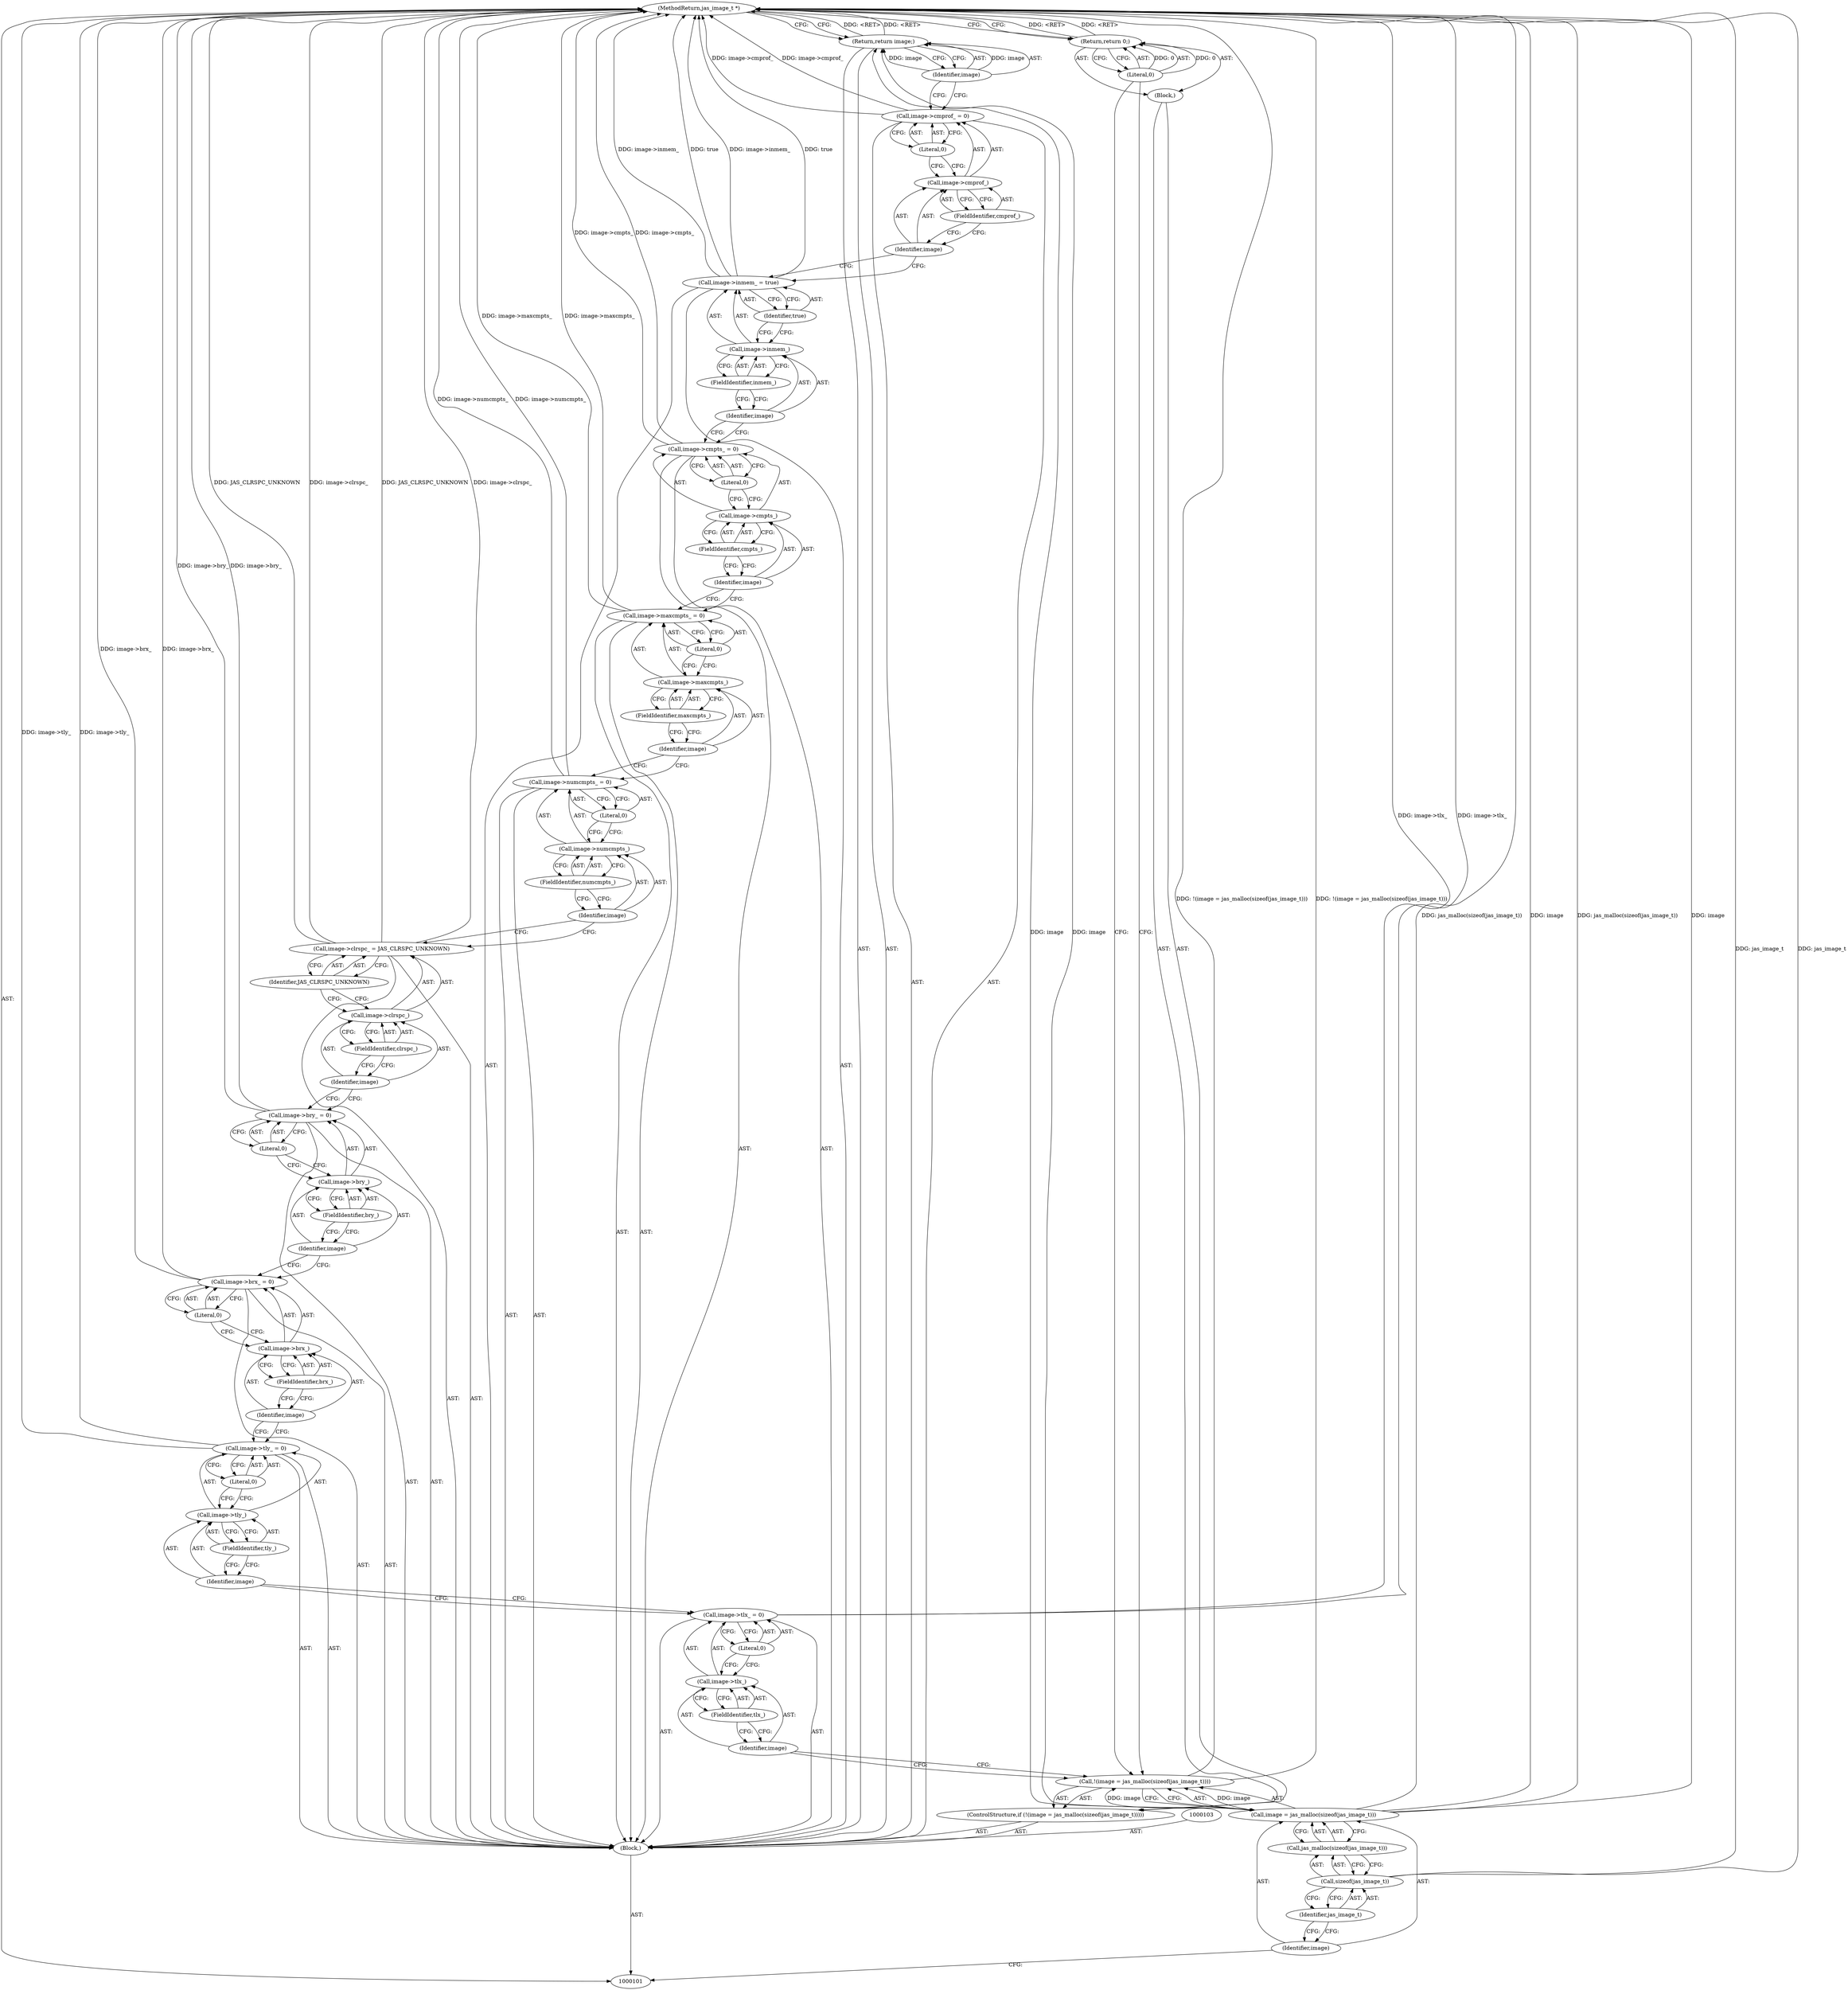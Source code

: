 digraph "1_jasper_d42b2388f7f8e0332c846675133acea151fc557a_13" {
"1000166" [label="(MethodReturn,jas_image_t *)"];
"1000119" [label="(Call,image->tly_ = 0)"];
"1000120" [label="(Call,image->tly_)"];
"1000121" [label="(Identifier,image)"];
"1000123" [label="(Literal,0)"];
"1000122" [label="(FieldIdentifier,tly_)"];
"1000124" [label="(Call,image->brx_ = 0)"];
"1000125" [label="(Call,image->brx_)"];
"1000126" [label="(Identifier,image)"];
"1000128" [label="(Literal,0)"];
"1000127" [label="(FieldIdentifier,brx_)"];
"1000129" [label="(Call,image->bry_ = 0)"];
"1000130" [label="(Call,image->bry_)"];
"1000131" [label="(Identifier,image)"];
"1000133" [label="(Literal,0)"];
"1000132" [label="(FieldIdentifier,bry_)"];
"1000134" [label="(Call,image->clrspc_ = JAS_CLRSPC_UNKNOWN)"];
"1000135" [label="(Call,image->clrspc_)"];
"1000136" [label="(Identifier,image)"];
"1000138" [label="(Identifier,JAS_CLRSPC_UNKNOWN)"];
"1000137" [label="(FieldIdentifier,clrspc_)"];
"1000139" [label="(Call,image->numcmpts_ = 0)"];
"1000140" [label="(Call,image->numcmpts_)"];
"1000141" [label="(Identifier,image)"];
"1000143" [label="(Literal,0)"];
"1000142" [label="(FieldIdentifier,numcmpts_)"];
"1000144" [label="(Call,image->maxcmpts_ = 0)"];
"1000145" [label="(Call,image->maxcmpts_)"];
"1000146" [label="(Identifier,image)"];
"1000148" [label="(Literal,0)"];
"1000147" [label="(FieldIdentifier,maxcmpts_)"];
"1000153" [label="(Literal,0)"];
"1000149" [label="(Call,image->cmpts_ = 0)"];
"1000150" [label="(Call,image->cmpts_)"];
"1000151" [label="(Identifier,image)"];
"1000152" [label="(FieldIdentifier,cmpts_)"];
"1000154" [label="(Call,image->inmem_ = true)"];
"1000155" [label="(Call,image->inmem_)"];
"1000156" [label="(Identifier,image)"];
"1000158" [label="(Identifier,true)"];
"1000157" [label="(FieldIdentifier,inmem_)"];
"1000163" [label="(Literal,0)"];
"1000159" [label="(Call,image->cmprof_ = 0)"];
"1000160" [label="(Call,image->cmprof_)"];
"1000161" [label="(Identifier,image)"];
"1000162" [label="(FieldIdentifier,cmprof_)"];
"1000102" [label="(Block,)"];
"1000164" [label="(Return,return image;)"];
"1000165" [label="(Identifier,image)"];
"1000104" [label="(ControlStructure,if (!(image = jas_malloc(sizeof(jas_image_t)))))"];
"1000108" [label="(Call,jas_malloc(sizeof(jas_image_t)))"];
"1000109" [label="(Call,sizeof(jas_image_t))"];
"1000110" [label="(Identifier,jas_image_t)"];
"1000111" [label="(Block,)"];
"1000105" [label="(Call,!(image = jas_malloc(sizeof(jas_image_t))))"];
"1000106" [label="(Call,image = jas_malloc(sizeof(jas_image_t)))"];
"1000107" [label="(Identifier,image)"];
"1000112" [label="(Return,return 0;)"];
"1000113" [label="(Literal,0)"];
"1000114" [label="(Call,image->tlx_ = 0)"];
"1000115" [label="(Call,image->tlx_)"];
"1000116" [label="(Identifier,image)"];
"1000118" [label="(Literal,0)"];
"1000117" [label="(FieldIdentifier,tlx_)"];
"1000166" -> "1000101"  [label="AST: "];
"1000166" -> "1000112"  [label="CFG: "];
"1000166" -> "1000164"  [label="CFG: "];
"1000112" -> "1000166"  [label="DDG: <RET>"];
"1000129" -> "1000166"  [label="DDG: image->bry_"];
"1000124" -> "1000166"  [label="DDG: image->brx_"];
"1000106" -> "1000166"  [label="DDG: jas_malloc(sizeof(jas_image_t))"];
"1000106" -> "1000166"  [label="DDG: image"];
"1000105" -> "1000166"  [label="DDG: !(image = jas_malloc(sizeof(jas_image_t)))"];
"1000139" -> "1000166"  [label="DDG: image->numcmpts_"];
"1000114" -> "1000166"  [label="DDG: image->tlx_"];
"1000144" -> "1000166"  [label="DDG: image->maxcmpts_"];
"1000149" -> "1000166"  [label="DDG: image->cmpts_"];
"1000134" -> "1000166"  [label="DDG: JAS_CLRSPC_UNKNOWN"];
"1000134" -> "1000166"  [label="DDG: image->clrspc_"];
"1000159" -> "1000166"  [label="DDG: image->cmprof_"];
"1000154" -> "1000166"  [label="DDG: image->inmem_"];
"1000154" -> "1000166"  [label="DDG: true"];
"1000109" -> "1000166"  [label="DDG: jas_image_t"];
"1000119" -> "1000166"  [label="DDG: image->tly_"];
"1000164" -> "1000166"  [label="DDG: <RET>"];
"1000119" -> "1000102"  [label="AST: "];
"1000119" -> "1000123"  [label="CFG: "];
"1000120" -> "1000119"  [label="AST: "];
"1000123" -> "1000119"  [label="AST: "];
"1000126" -> "1000119"  [label="CFG: "];
"1000119" -> "1000166"  [label="DDG: image->tly_"];
"1000120" -> "1000119"  [label="AST: "];
"1000120" -> "1000122"  [label="CFG: "];
"1000121" -> "1000120"  [label="AST: "];
"1000122" -> "1000120"  [label="AST: "];
"1000123" -> "1000120"  [label="CFG: "];
"1000121" -> "1000120"  [label="AST: "];
"1000121" -> "1000114"  [label="CFG: "];
"1000122" -> "1000121"  [label="CFG: "];
"1000123" -> "1000119"  [label="AST: "];
"1000123" -> "1000120"  [label="CFG: "];
"1000119" -> "1000123"  [label="CFG: "];
"1000122" -> "1000120"  [label="AST: "];
"1000122" -> "1000121"  [label="CFG: "];
"1000120" -> "1000122"  [label="CFG: "];
"1000124" -> "1000102"  [label="AST: "];
"1000124" -> "1000128"  [label="CFG: "];
"1000125" -> "1000124"  [label="AST: "];
"1000128" -> "1000124"  [label="AST: "];
"1000131" -> "1000124"  [label="CFG: "];
"1000124" -> "1000166"  [label="DDG: image->brx_"];
"1000125" -> "1000124"  [label="AST: "];
"1000125" -> "1000127"  [label="CFG: "];
"1000126" -> "1000125"  [label="AST: "];
"1000127" -> "1000125"  [label="AST: "];
"1000128" -> "1000125"  [label="CFG: "];
"1000126" -> "1000125"  [label="AST: "];
"1000126" -> "1000119"  [label="CFG: "];
"1000127" -> "1000126"  [label="CFG: "];
"1000128" -> "1000124"  [label="AST: "];
"1000128" -> "1000125"  [label="CFG: "];
"1000124" -> "1000128"  [label="CFG: "];
"1000127" -> "1000125"  [label="AST: "];
"1000127" -> "1000126"  [label="CFG: "];
"1000125" -> "1000127"  [label="CFG: "];
"1000129" -> "1000102"  [label="AST: "];
"1000129" -> "1000133"  [label="CFG: "];
"1000130" -> "1000129"  [label="AST: "];
"1000133" -> "1000129"  [label="AST: "];
"1000136" -> "1000129"  [label="CFG: "];
"1000129" -> "1000166"  [label="DDG: image->bry_"];
"1000130" -> "1000129"  [label="AST: "];
"1000130" -> "1000132"  [label="CFG: "];
"1000131" -> "1000130"  [label="AST: "];
"1000132" -> "1000130"  [label="AST: "];
"1000133" -> "1000130"  [label="CFG: "];
"1000131" -> "1000130"  [label="AST: "];
"1000131" -> "1000124"  [label="CFG: "];
"1000132" -> "1000131"  [label="CFG: "];
"1000133" -> "1000129"  [label="AST: "];
"1000133" -> "1000130"  [label="CFG: "];
"1000129" -> "1000133"  [label="CFG: "];
"1000132" -> "1000130"  [label="AST: "];
"1000132" -> "1000131"  [label="CFG: "];
"1000130" -> "1000132"  [label="CFG: "];
"1000134" -> "1000102"  [label="AST: "];
"1000134" -> "1000138"  [label="CFG: "];
"1000135" -> "1000134"  [label="AST: "];
"1000138" -> "1000134"  [label="AST: "];
"1000141" -> "1000134"  [label="CFG: "];
"1000134" -> "1000166"  [label="DDG: JAS_CLRSPC_UNKNOWN"];
"1000134" -> "1000166"  [label="DDG: image->clrspc_"];
"1000135" -> "1000134"  [label="AST: "];
"1000135" -> "1000137"  [label="CFG: "];
"1000136" -> "1000135"  [label="AST: "];
"1000137" -> "1000135"  [label="AST: "];
"1000138" -> "1000135"  [label="CFG: "];
"1000136" -> "1000135"  [label="AST: "];
"1000136" -> "1000129"  [label="CFG: "];
"1000137" -> "1000136"  [label="CFG: "];
"1000138" -> "1000134"  [label="AST: "];
"1000138" -> "1000135"  [label="CFG: "];
"1000134" -> "1000138"  [label="CFG: "];
"1000137" -> "1000135"  [label="AST: "];
"1000137" -> "1000136"  [label="CFG: "];
"1000135" -> "1000137"  [label="CFG: "];
"1000139" -> "1000102"  [label="AST: "];
"1000139" -> "1000143"  [label="CFG: "];
"1000140" -> "1000139"  [label="AST: "];
"1000143" -> "1000139"  [label="AST: "];
"1000146" -> "1000139"  [label="CFG: "];
"1000139" -> "1000166"  [label="DDG: image->numcmpts_"];
"1000140" -> "1000139"  [label="AST: "];
"1000140" -> "1000142"  [label="CFG: "];
"1000141" -> "1000140"  [label="AST: "];
"1000142" -> "1000140"  [label="AST: "];
"1000143" -> "1000140"  [label="CFG: "];
"1000141" -> "1000140"  [label="AST: "];
"1000141" -> "1000134"  [label="CFG: "];
"1000142" -> "1000141"  [label="CFG: "];
"1000143" -> "1000139"  [label="AST: "];
"1000143" -> "1000140"  [label="CFG: "];
"1000139" -> "1000143"  [label="CFG: "];
"1000142" -> "1000140"  [label="AST: "];
"1000142" -> "1000141"  [label="CFG: "];
"1000140" -> "1000142"  [label="CFG: "];
"1000144" -> "1000102"  [label="AST: "];
"1000144" -> "1000148"  [label="CFG: "];
"1000145" -> "1000144"  [label="AST: "];
"1000148" -> "1000144"  [label="AST: "];
"1000151" -> "1000144"  [label="CFG: "];
"1000144" -> "1000166"  [label="DDG: image->maxcmpts_"];
"1000145" -> "1000144"  [label="AST: "];
"1000145" -> "1000147"  [label="CFG: "];
"1000146" -> "1000145"  [label="AST: "];
"1000147" -> "1000145"  [label="AST: "];
"1000148" -> "1000145"  [label="CFG: "];
"1000146" -> "1000145"  [label="AST: "];
"1000146" -> "1000139"  [label="CFG: "];
"1000147" -> "1000146"  [label="CFG: "];
"1000148" -> "1000144"  [label="AST: "];
"1000148" -> "1000145"  [label="CFG: "];
"1000144" -> "1000148"  [label="CFG: "];
"1000147" -> "1000145"  [label="AST: "];
"1000147" -> "1000146"  [label="CFG: "];
"1000145" -> "1000147"  [label="CFG: "];
"1000153" -> "1000149"  [label="AST: "];
"1000153" -> "1000150"  [label="CFG: "];
"1000149" -> "1000153"  [label="CFG: "];
"1000149" -> "1000102"  [label="AST: "];
"1000149" -> "1000153"  [label="CFG: "];
"1000150" -> "1000149"  [label="AST: "];
"1000153" -> "1000149"  [label="AST: "];
"1000156" -> "1000149"  [label="CFG: "];
"1000149" -> "1000166"  [label="DDG: image->cmpts_"];
"1000150" -> "1000149"  [label="AST: "];
"1000150" -> "1000152"  [label="CFG: "];
"1000151" -> "1000150"  [label="AST: "];
"1000152" -> "1000150"  [label="AST: "];
"1000153" -> "1000150"  [label="CFG: "];
"1000151" -> "1000150"  [label="AST: "];
"1000151" -> "1000144"  [label="CFG: "];
"1000152" -> "1000151"  [label="CFG: "];
"1000152" -> "1000150"  [label="AST: "];
"1000152" -> "1000151"  [label="CFG: "];
"1000150" -> "1000152"  [label="CFG: "];
"1000154" -> "1000102"  [label="AST: "];
"1000154" -> "1000158"  [label="CFG: "];
"1000155" -> "1000154"  [label="AST: "];
"1000158" -> "1000154"  [label="AST: "];
"1000161" -> "1000154"  [label="CFG: "];
"1000154" -> "1000166"  [label="DDG: image->inmem_"];
"1000154" -> "1000166"  [label="DDG: true"];
"1000155" -> "1000154"  [label="AST: "];
"1000155" -> "1000157"  [label="CFG: "];
"1000156" -> "1000155"  [label="AST: "];
"1000157" -> "1000155"  [label="AST: "];
"1000158" -> "1000155"  [label="CFG: "];
"1000156" -> "1000155"  [label="AST: "];
"1000156" -> "1000149"  [label="CFG: "];
"1000157" -> "1000156"  [label="CFG: "];
"1000158" -> "1000154"  [label="AST: "];
"1000158" -> "1000155"  [label="CFG: "];
"1000154" -> "1000158"  [label="CFG: "];
"1000157" -> "1000155"  [label="AST: "];
"1000157" -> "1000156"  [label="CFG: "];
"1000155" -> "1000157"  [label="CFG: "];
"1000163" -> "1000159"  [label="AST: "];
"1000163" -> "1000160"  [label="CFG: "];
"1000159" -> "1000163"  [label="CFG: "];
"1000159" -> "1000102"  [label="AST: "];
"1000159" -> "1000163"  [label="CFG: "];
"1000160" -> "1000159"  [label="AST: "];
"1000163" -> "1000159"  [label="AST: "];
"1000165" -> "1000159"  [label="CFG: "];
"1000159" -> "1000166"  [label="DDG: image->cmprof_"];
"1000160" -> "1000159"  [label="AST: "];
"1000160" -> "1000162"  [label="CFG: "];
"1000161" -> "1000160"  [label="AST: "];
"1000162" -> "1000160"  [label="AST: "];
"1000163" -> "1000160"  [label="CFG: "];
"1000161" -> "1000160"  [label="AST: "];
"1000161" -> "1000154"  [label="CFG: "];
"1000162" -> "1000161"  [label="CFG: "];
"1000162" -> "1000160"  [label="AST: "];
"1000162" -> "1000161"  [label="CFG: "];
"1000160" -> "1000162"  [label="CFG: "];
"1000102" -> "1000101"  [label="AST: "];
"1000103" -> "1000102"  [label="AST: "];
"1000104" -> "1000102"  [label="AST: "];
"1000114" -> "1000102"  [label="AST: "];
"1000119" -> "1000102"  [label="AST: "];
"1000124" -> "1000102"  [label="AST: "];
"1000129" -> "1000102"  [label="AST: "];
"1000134" -> "1000102"  [label="AST: "];
"1000139" -> "1000102"  [label="AST: "];
"1000144" -> "1000102"  [label="AST: "];
"1000149" -> "1000102"  [label="AST: "];
"1000154" -> "1000102"  [label="AST: "];
"1000159" -> "1000102"  [label="AST: "];
"1000164" -> "1000102"  [label="AST: "];
"1000164" -> "1000102"  [label="AST: "];
"1000164" -> "1000165"  [label="CFG: "];
"1000165" -> "1000164"  [label="AST: "];
"1000166" -> "1000164"  [label="CFG: "];
"1000164" -> "1000166"  [label="DDG: <RET>"];
"1000165" -> "1000164"  [label="DDG: image"];
"1000106" -> "1000164"  [label="DDG: image"];
"1000165" -> "1000164"  [label="AST: "];
"1000165" -> "1000159"  [label="CFG: "];
"1000164" -> "1000165"  [label="CFG: "];
"1000165" -> "1000164"  [label="DDG: image"];
"1000104" -> "1000102"  [label="AST: "];
"1000105" -> "1000104"  [label="AST: "];
"1000111" -> "1000104"  [label="AST: "];
"1000108" -> "1000106"  [label="AST: "];
"1000108" -> "1000109"  [label="CFG: "];
"1000109" -> "1000108"  [label="AST: "];
"1000106" -> "1000108"  [label="CFG: "];
"1000109" -> "1000108"  [label="AST: "];
"1000109" -> "1000110"  [label="CFG: "];
"1000110" -> "1000109"  [label="AST: "];
"1000108" -> "1000109"  [label="CFG: "];
"1000109" -> "1000166"  [label="DDG: jas_image_t"];
"1000110" -> "1000109"  [label="AST: "];
"1000110" -> "1000107"  [label="CFG: "];
"1000109" -> "1000110"  [label="CFG: "];
"1000111" -> "1000104"  [label="AST: "];
"1000112" -> "1000111"  [label="AST: "];
"1000105" -> "1000104"  [label="AST: "];
"1000105" -> "1000106"  [label="CFG: "];
"1000106" -> "1000105"  [label="AST: "];
"1000113" -> "1000105"  [label="CFG: "];
"1000116" -> "1000105"  [label="CFG: "];
"1000105" -> "1000166"  [label="DDG: !(image = jas_malloc(sizeof(jas_image_t)))"];
"1000106" -> "1000105"  [label="DDG: image"];
"1000106" -> "1000105"  [label="AST: "];
"1000106" -> "1000108"  [label="CFG: "];
"1000107" -> "1000106"  [label="AST: "];
"1000108" -> "1000106"  [label="AST: "];
"1000105" -> "1000106"  [label="CFG: "];
"1000106" -> "1000166"  [label="DDG: jas_malloc(sizeof(jas_image_t))"];
"1000106" -> "1000166"  [label="DDG: image"];
"1000106" -> "1000105"  [label="DDG: image"];
"1000106" -> "1000164"  [label="DDG: image"];
"1000107" -> "1000106"  [label="AST: "];
"1000107" -> "1000101"  [label="CFG: "];
"1000110" -> "1000107"  [label="CFG: "];
"1000112" -> "1000111"  [label="AST: "];
"1000112" -> "1000113"  [label="CFG: "];
"1000113" -> "1000112"  [label="AST: "];
"1000166" -> "1000112"  [label="CFG: "];
"1000112" -> "1000166"  [label="DDG: <RET>"];
"1000113" -> "1000112"  [label="DDG: 0"];
"1000113" -> "1000112"  [label="AST: "];
"1000113" -> "1000105"  [label="CFG: "];
"1000112" -> "1000113"  [label="CFG: "];
"1000113" -> "1000112"  [label="DDG: 0"];
"1000114" -> "1000102"  [label="AST: "];
"1000114" -> "1000118"  [label="CFG: "];
"1000115" -> "1000114"  [label="AST: "];
"1000118" -> "1000114"  [label="AST: "];
"1000121" -> "1000114"  [label="CFG: "];
"1000114" -> "1000166"  [label="DDG: image->tlx_"];
"1000115" -> "1000114"  [label="AST: "];
"1000115" -> "1000117"  [label="CFG: "];
"1000116" -> "1000115"  [label="AST: "];
"1000117" -> "1000115"  [label="AST: "];
"1000118" -> "1000115"  [label="CFG: "];
"1000116" -> "1000115"  [label="AST: "];
"1000116" -> "1000105"  [label="CFG: "];
"1000117" -> "1000116"  [label="CFG: "];
"1000118" -> "1000114"  [label="AST: "];
"1000118" -> "1000115"  [label="CFG: "];
"1000114" -> "1000118"  [label="CFG: "];
"1000117" -> "1000115"  [label="AST: "];
"1000117" -> "1000116"  [label="CFG: "];
"1000115" -> "1000117"  [label="CFG: "];
}
